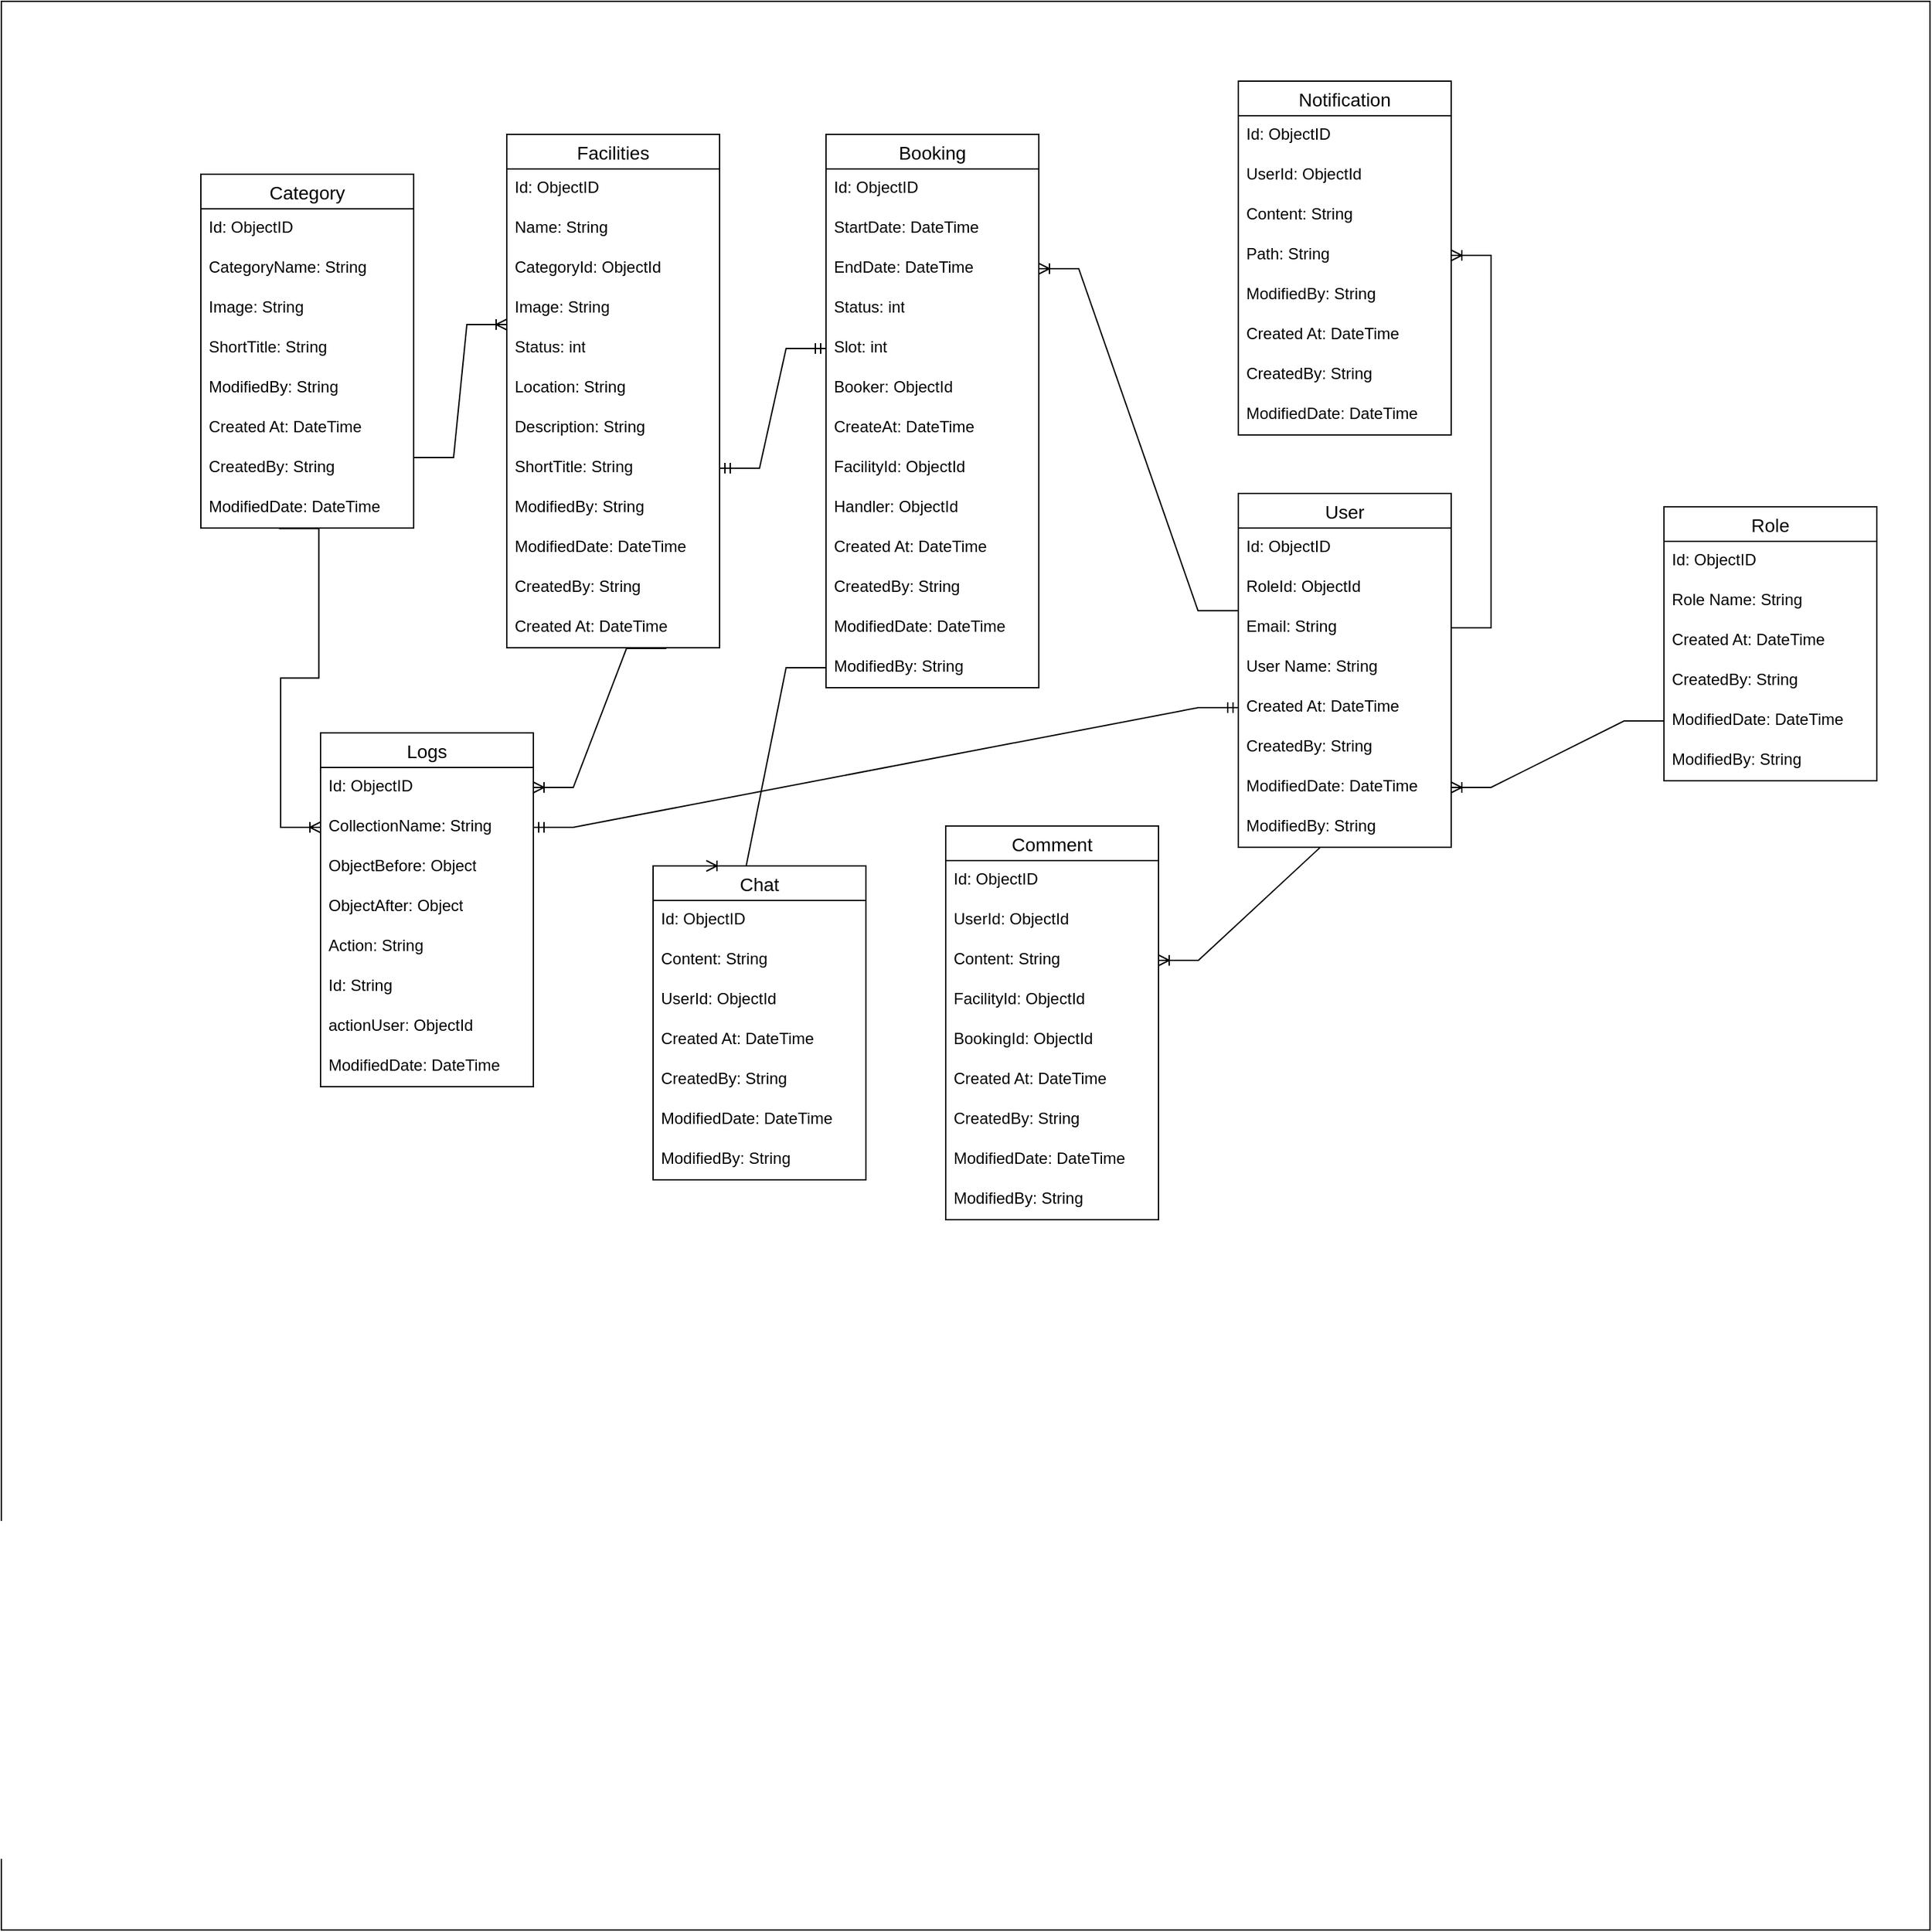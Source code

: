 <mxfile version="26.0.6">
  <diagram id="R2lEEEUBdFMjLlhIrx00" name="Page-1">
    <mxGraphModel dx="2843" dy="945" grid="1" gridSize="10" guides="1" tooltips="1" connect="1" arrows="1" fold="1" page="1" pageScale="1" pageWidth="850" pageHeight="1100" math="0" shadow="0" extFonts="Permanent Marker^https://fonts.googleapis.com/css?family=Permanent+Marker">
      <root>
        <mxCell id="0" />
        <mxCell id="1" parent="0" />
        <mxCell id="eG9_QWuZJ0kRAvOlz6QT-125" value="" style="whiteSpace=wrap;html=1;aspect=fixed;" vertex="1" parent="1">
          <mxGeometry x="-20" y="190" width="1450" height="1450" as="geometry" />
        </mxCell>
        <mxCell id="eG9_QWuZJ0kRAvOlz6QT-1" value="Category" style="swimlane;fontStyle=0;childLayout=stackLayout;horizontal=1;startSize=26;horizontalStack=0;resizeParent=1;resizeParentMax=0;resizeLast=0;collapsible=1;marginBottom=0;align=center;fontSize=14;" vertex="1" parent="1">
          <mxGeometry x="130" y="320" width="160" height="266" as="geometry" />
        </mxCell>
        <mxCell id="eG9_QWuZJ0kRAvOlz6QT-2" value="Id: ObjectID" style="text;strokeColor=none;fillColor=none;spacingLeft=4;spacingRight=4;overflow=hidden;rotatable=0;points=[[0,0.5],[1,0.5]];portConstraint=eastwest;fontSize=12;whiteSpace=wrap;html=1;" vertex="1" parent="eG9_QWuZJ0kRAvOlz6QT-1">
          <mxGeometry y="26" width="160" height="30" as="geometry" />
        </mxCell>
        <mxCell id="eG9_QWuZJ0kRAvOlz6QT-3" value="CategoryName: String" style="text;strokeColor=none;fillColor=none;spacingLeft=4;spacingRight=4;overflow=hidden;rotatable=0;points=[[0,0.5],[1,0.5]];portConstraint=eastwest;fontSize=12;whiteSpace=wrap;html=1;" vertex="1" parent="eG9_QWuZJ0kRAvOlz6QT-1">
          <mxGeometry y="56" width="160" height="30" as="geometry" />
        </mxCell>
        <mxCell id="eG9_QWuZJ0kRAvOlz6QT-4" value="Image: String" style="text;strokeColor=none;fillColor=none;spacingLeft=4;spacingRight=4;overflow=hidden;rotatable=0;points=[[0,0.5],[1,0.5]];portConstraint=eastwest;fontSize=12;whiteSpace=wrap;html=1;" vertex="1" parent="eG9_QWuZJ0kRAvOlz6QT-1">
          <mxGeometry y="86" width="160" height="30" as="geometry" />
        </mxCell>
        <mxCell id="eG9_QWuZJ0kRAvOlz6QT-5" value="ShortTitle: String" style="text;strokeColor=none;fillColor=none;spacingLeft=4;spacingRight=4;overflow=hidden;rotatable=0;points=[[0,0.5],[1,0.5]];portConstraint=eastwest;fontSize=12;whiteSpace=wrap;html=1;" vertex="1" parent="eG9_QWuZJ0kRAvOlz6QT-1">
          <mxGeometry y="116" width="160" height="30" as="geometry" />
        </mxCell>
        <mxCell id="eG9_QWuZJ0kRAvOlz6QT-6" value="ModifiedBy: String" style="text;strokeColor=none;fillColor=none;spacingLeft=4;spacingRight=4;overflow=hidden;rotatable=0;points=[[0,0.5],[1,0.5]];portConstraint=eastwest;fontSize=12;whiteSpace=wrap;html=1;" vertex="1" parent="eG9_QWuZJ0kRAvOlz6QT-1">
          <mxGeometry y="146" width="160" height="30" as="geometry" />
        </mxCell>
        <mxCell id="eG9_QWuZJ0kRAvOlz6QT-7" value="Created At: DateTime" style="text;strokeColor=none;fillColor=none;spacingLeft=4;spacingRight=4;overflow=hidden;rotatable=0;points=[[0,0.5],[1,0.5]];portConstraint=eastwest;fontSize=12;whiteSpace=wrap;html=1;" vertex="1" parent="eG9_QWuZJ0kRAvOlz6QT-1">
          <mxGeometry y="176" width="160" height="30" as="geometry" />
        </mxCell>
        <mxCell id="eG9_QWuZJ0kRAvOlz6QT-8" value="CreatedBy: String" style="text;strokeColor=none;fillColor=none;spacingLeft=4;spacingRight=4;overflow=hidden;rotatable=0;points=[[0,0.5],[1,0.5]];portConstraint=eastwest;fontSize=12;whiteSpace=wrap;html=1;" vertex="1" parent="eG9_QWuZJ0kRAvOlz6QT-1">
          <mxGeometry y="206" width="160" height="30" as="geometry" />
        </mxCell>
        <mxCell id="eG9_QWuZJ0kRAvOlz6QT-9" value="ModifiedDate: DateTime" style="text;strokeColor=none;fillColor=none;spacingLeft=4;spacingRight=4;overflow=hidden;rotatable=0;points=[[0,0.5],[1,0.5]];portConstraint=eastwest;fontSize=12;whiteSpace=wrap;html=1;" vertex="1" parent="eG9_QWuZJ0kRAvOlz6QT-1">
          <mxGeometry y="236" width="160" height="30" as="geometry" />
        </mxCell>
        <mxCell id="eG9_QWuZJ0kRAvOlz6QT-10" value="Facilities" style="swimlane;fontStyle=0;childLayout=stackLayout;horizontal=1;startSize=26;horizontalStack=0;resizeParent=1;resizeParentMax=0;resizeLast=0;collapsible=1;marginBottom=0;align=center;fontSize=14;" vertex="1" parent="1">
          <mxGeometry x="360" y="290" width="160" height="386" as="geometry" />
        </mxCell>
        <mxCell id="eG9_QWuZJ0kRAvOlz6QT-11" value="Id: ObjectID" style="text;strokeColor=none;fillColor=none;spacingLeft=4;spacingRight=4;overflow=hidden;rotatable=0;points=[[0,0.5],[1,0.5]];portConstraint=eastwest;fontSize=12;whiteSpace=wrap;html=1;" vertex="1" parent="eG9_QWuZJ0kRAvOlz6QT-10">
          <mxGeometry y="26" width="160" height="30" as="geometry" />
        </mxCell>
        <mxCell id="eG9_QWuZJ0kRAvOlz6QT-12" value="Name: String" style="text;strokeColor=none;fillColor=none;spacingLeft=4;spacingRight=4;overflow=hidden;rotatable=0;points=[[0,0.5],[1,0.5]];portConstraint=eastwest;fontSize=12;whiteSpace=wrap;html=1;" vertex="1" parent="eG9_QWuZJ0kRAvOlz6QT-10">
          <mxGeometry y="56" width="160" height="30" as="geometry" />
        </mxCell>
        <mxCell id="eG9_QWuZJ0kRAvOlz6QT-13" value="CategoryId: ObjectId" style="text;strokeColor=none;fillColor=none;spacingLeft=4;spacingRight=4;overflow=hidden;rotatable=0;points=[[0,0.5],[1,0.5]];portConstraint=eastwest;fontSize=12;whiteSpace=wrap;html=1;" vertex="1" parent="eG9_QWuZJ0kRAvOlz6QT-10">
          <mxGeometry y="86" width="160" height="30" as="geometry" />
        </mxCell>
        <mxCell id="eG9_QWuZJ0kRAvOlz6QT-14" value="Image: String" style="text;strokeColor=none;fillColor=none;spacingLeft=4;spacingRight=4;overflow=hidden;rotatable=0;points=[[0,0.5],[1,0.5]];portConstraint=eastwest;fontSize=12;whiteSpace=wrap;html=1;" vertex="1" parent="eG9_QWuZJ0kRAvOlz6QT-10">
          <mxGeometry y="116" width="160" height="30" as="geometry" />
        </mxCell>
        <mxCell id="eG9_QWuZJ0kRAvOlz6QT-15" value="Status: int" style="text;strokeColor=none;fillColor=none;spacingLeft=4;spacingRight=4;overflow=hidden;rotatable=0;points=[[0,0.5],[1,0.5]];portConstraint=eastwest;fontSize=12;whiteSpace=wrap;html=1;" vertex="1" parent="eG9_QWuZJ0kRAvOlz6QT-10">
          <mxGeometry y="146" width="160" height="30" as="geometry" />
        </mxCell>
        <mxCell id="eG9_QWuZJ0kRAvOlz6QT-16" value="Location: String" style="text;strokeColor=none;fillColor=none;spacingLeft=4;spacingRight=4;overflow=hidden;rotatable=0;points=[[0,0.5],[1,0.5]];portConstraint=eastwest;fontSize=12;whiteSpace=wrap;html=1;" vertex="1" parent="eG9_QWuZJ0kRAvOlz6QT-10">
          <mxGeometry y="176" width="160" height="30" as="geometry" />
        </mxCell>
        <mxCell id="eG9_QWuZJ0kRAvOlz6QT-17" value="Description: String" style="text;strokeColor=none;fillColor=none;spacingLeft=4;spacingRight=4;overflow=hidden;rotatable=0;points=[[0,0.5],[1,0.5]];portConstraint=eastwest;fontSize=12;whiteSpace=wrap;html=1;" vertex="1" parent="eG9_QWuZJ0kRAvOlz6QT-10">
          <mxGeometry y="206" width="160" height="30" as="geometry" />
        </mxCell>
        <mxCell id="eG9_QWuZJ0kRAvOlz6QT-18" value="ShortTitle: String" style="text;strokeColor=none;fillColor=none;spacingLeft=4;spacingRight=4;overflow=hidden;rotatable=0;points=[[0,0.5],[1,0.5]];portConstraint=eastwest;fontSize=12;whiteSpace=wrap;html=1;" vertex="1" parent="eG9_QWuZJ0kRAvOlz6QT-10">
          <mxGeometry y="236" width="160" height="30" as="geometry" />
        </mxCell>
        <mxCell id="eG9_QWuZJ0kRAvOlz6QT-19" value="ModifiedBy: String" style="text;strokeColor=none;fillColor=none;spacingLeft=4;spacingRight=4;overflow=hidden;rotatable=0;points=[[0,0.5],[1,0.5]];portConstraint=eastwest;fontSize=12;whiteSpace=wrap;html=1;" vertex="1" parent="eG9_QWuZJ0kRAvOlz6QT-10">
          <mxGeometry y="266" width="160" height="30" as="geometry" />
        </mxCell>
        <mxCell id="eG9_QWuZJ0kRAvOlz6QT-20" value="ModifiedDate: DateTime" style="text;strokeColor=none;fillColor=none;spacingLeft=4;spacingRight=4;overflow=hidden;rotatable=0;points=[[0,0.5],[1,0.5]];portConstraint=eastwest;fontSize=12;whiteSpace=wrap;html=1;" vertex="1" parent="eG9_QWuZJ0kRAvOlz6QT-10">
          <mxGeometry y="296" width="160" height="30" as="geometry" />
        </mxCell>
        <mxCell id="eG9_QWuZJ0kRAvOlz6QT-21" value="CreatedBy: String" style="text;strokeColor=none;fillColor=none;spacingLeft=4;spacingRight=4;overflow=hidden;rotatable=0;points=[[0,0.5],[1,0.5]];portConstraint=eastwest;fontSize=12;whiteSpace=wrap;html=1;" vertex="1" parent="eG9_QWuZJ0kRAvOlz6QT-10">
          <mxGeometry y="326" width="160" height="30" as="geometry" />
        </mxCell>
        <mxCell id="eG9_QWuZJ0kRAvOlz6QT-22" value="Created At: DateTime" style="text;strokeColor=none;fillColor=none;spacingLeft=4;spacingRight=4;overflow=hidden;rotatable=0;points=[[0,0.5],[1,0.5]];portConstraint=eastwest;fontSize=12;whiteSpace=wrap;html=1;" vertex="1" parent="eG9_QWuZJ0kRAvOlz6QT-10">
          <mxGeometry y="356" width="160" height="30" as="geometry" />
        </mxCell>
        <mxCell id="eG9_QWuZJ0kRAvOlz6QT-23" value="Booking" style="swimlane;fontStyle=0;childLayout=stackLayout;horizontal=1;startSize=26;horizontalStack=0;resizeParent=1;resizeParentMax=0;resizeLast=0;collapsible=1;marginBottom=0;align=center;fontSize=14;" vertex="1" parent="1">
          <mxGeometry x="600" y="290" width="160" height="416" as="geometry" />
        </mxCell>
        <mxCell id="eG9_QWuZJ0kRAvOlz6QT-24" value="Id: ObjectID" style="text;strokeColor=none;fillColor=none;spacingLeft=4;spacingRight=4;overflow=hidden;rotatable=0;points=[[0,0.5],[1,0.5]];portConstraint=eastwest;fontSize=12;whiteSpace=wrap;html=1;" vertex="1" parent="eG9_QWuZJ0kRAvOlz6QT-23">
          <mxGeometry y="26" width="160" height="30" as="geometry" />
        </mxCell>
        <mxCell id="eG9_QWuZJ0kRAvOlz6QT-25" value="StartDate: DateTime" style="text;strokeColor=none;fillColor=none;spacingLeft=4;spacingRight=4;overflow=hidden;rotatable=0;points=[[0,0.5],[1,0.5]];portConstraint=eastwest;fontSize=12;whiteSpace=wrap;html=1;" vertex="1" parent="eG9_QWuZJ0kRAvOlz6QT-23">
          <mxGeometry y="56" width="160" height="30" as="geometry" />
        </mxCell>
        <mxCell id="eG9_QWuZJ0kRAvOlz6QT-26" value="EndDate: DateTime" style="text;strokeColor=none;fillColor=none;spacingLeft=4;spacingRight=4;overflow=hidden;rotatable=0;points=[[0,0.5],[1,0.5]];portConstraint=eastwest;fontSize=12;whiteSpace=wrap;html=1;" vertex="1" parent="eG9_QWuZJ0kRAvOlz6QT-23">
          <mxGeometry y="86" width="160" height="30" as="geometry" />
        </mxCell>
        <mxCell id="eG9_QWuZJ0kRAvOlz6QT-28" value="Status: int" style="text;strokeColor=none;fillColor=none;spacingLeft=4;spacingRight=4;overflow=hidden;rotatable=0;points=[[0,0.5],[1,0.5]];portConstraint=eastwest;fontSize=12;whiteSpace=wrap;html=1;" vertex="1" parent="eG9_QWuZJ0kRAvOlz6QT-23">
          <mxGeometry y="116" width="160" height="30" as="geometry" />
        </mxCell>
        <mxCell id="eG9_QWuZJ0kRAvOlz6QT-29" value="Slot: int" style="text;strokeColor=none;fillColor=none;spacingLeft=4;spacingRight=4;overflow=hidden;rotatable=0;points=[[0,0.5],[1,0.5]];portConstraint=eastwest;fontSize=12;whiteSpace=wrap;html=1;" vertex="1" parent="eG9_QWuZJ0kRAvOlz6QT-23">
          <mxGeometry y="146" width="160" height="30" as="geometry" />
        </mxCell>
        <mxCell id="eG9_QWuZJ0kRAvOlz6QT-30" value="Booker: ObjectId" style="text;strokeColor=none;fillColor=none;spacingLeft=4;spacingRight=4;overflow=hidden;rotatable=0;points=[[0,0.5],[1,0.5]];portConstraint=eastwest;fontSize=12;whiteSpace=wrap;html=1;" vertex="1" parent="eG9_QWuZJ0kRAvOlz6QT-23">
          <mxGeometry y="176" width="160" height="30" as="geometry" />
        </mxCell>
        <mxCell id="eG9_QWuZJ0kRAvOlz6QT-31" value="CreateAt: DateTime" style="text;strokeColor=none;fillColor=none;spacingLeft=4;spacingRight=4;overflow=hidden;rotatable=0;points=[[0,0.5],[1,0.5]];portConstraint=eastwest;fontSize=12;whiteSpace=wrap;html=1;" vertex="1" parent="eG9_QWuZJ0kRAvOlz6QT-23">
          <mxGeometry y="206" width="160" height="30" as="geometry" />
        </mxCell>
        <mxCell id="eG9_QWuZJ0kRAvOlz6QT-32" value="FacilityId: ObjectId" style="text;strokeColor=none;fillColor=none;spacingLeft=4;spacingRight=4;overflow=hidden;rotatable=0;points=[[0,0.5],[1,0.5]];portConstraint=eastwest;fontSize=12;whiteSpace=wrap;html=1;" vertex="1" parent="eG9_QWuZJ0kRAvOlz6QT-23">
          <mxGeometry y="236" width="160" height="30" as="geometry" />
        </mxCell>
        <mxCell id="eG9_QWuZJ0kRAvOlz6QT-33" value="Handler: ObjectId" style="text;strokeColor=none;fillColor=none;spacingLeft=4;spacingRight=4;overflow=hidden;rotatable=0;points=[[0,0.5],[1,0.5]];portConstraint=eastwest;fontSize=12;whiteSpace=wrap;html=1;" vertex="1" parent="eG9_QWuZJ0kRAvOlz6QT-23">
          <mxGeometry y="266" width="160" height="30" as="geometry" />
        </mxCell>
        <mxCell id="eG9_QWuZJ0kRAvOlz6QT-35" value="Created At: DateTime" style="text;strokeColor=none;fillColor=none;spacingLeft=4;spacingRight=4;overflow=hidden;rotatable=0;points=[[0,0.5],[1,0.5]];portConstraint=eastwest;fontSize=12;whiteSpace=wrap;html=1;" vertex="1" parent="eG9_QWuZJ0kRAvOlz6QT-23">
          <mxGeometry y="296" width="160" height="30" as="geometry" />
        </mxCell>
        <mxCell id="eG9_QWuZJ0kRAvOlz6QT-36" value="CreatedBy: String" style="text;strokeColor=none;fillColor=none;spacingLeft=4;spacingRight=4;overflow=hidden;rotatable=0;points=[[0,0.5],[1,0.5]];portConstraint=eastwest;fontSize=12;whiteSpace=wrap;html=1;" vertex="1" parent="eG9_QWuZJ0kRAvOlz6QT-23">
          <mxGeometry y="326" width="160" height="30" as="geometry" />
        </mxCell>
        <mxCell id="eG9_QWuZJ0kRAvOlz6QT-37" value="ModifiedDate: DateTime" style="text;strokeColor=none;fillColor=none;spacingLeft=4;spacingRight=4;overflow=hidden;rotatable=0;points=[[0,0.5],[1,0.5]];portConstraint=eastwest;fontSize=12;whiteSpace=wrap;html=1;" vertex="1" parent="eG9_QWuZJ0kRAvOlz6QT-23">
          <mxGeometry y="356" width="160" height="30" as="geometry" />
        </mxCell>
        <mxCell id="eG9_QWuZJ0kRAvOlz6QT-38" value="ModifiedBy: String" style="text;strokeColor=none;fillColor=none;spacingLeft=4;spacingRight=4;overflow=hidden;rotatable=0;points=[[0,0.5],[1,0.5]];portConstraint=eastwest;fontSize=12;whiteSpace=wrap;html=1;" vertex="1" parent="eG9_QWuZJ0kRAvOlz6QT-23">
          <mxGeometry y="386" width="160" height="30" as="geometry" />
        </mxCell>
        <mxCell id="eG9_QWuZJ0kRAvOlz6QT-41" value="Notification" style="swimlane;fontStyle=0;childLayout=stackLayout;horizontal=1;startSize=26;horizontalStack=0;resizeParent=1;resizeParentMax=0;resizeLast=0;collapsible=1;marginBottom=0;align=center;fontSize=14;" vertex="1" parent="1">
          <mxGeometry x="910" y="250" width="160" height="266" as="geometry" />
        </mxCell>
        <mxCell id="eG9_QWuZJ0kRAvOlz6QT-42" value="Id: ObjectID" style="text;strokeColor=none;fillColor=none;spacingLeft=4;spacingRight=4;overflow=hidden;rotatable=0;points=[[0,0.5],[1,0.5]];portConstraint=eastwest;fontSize=12;whiteSpace=wrap;html=1;" vertex="1" parent="eG9_QWuZJ0kRAvOlz6QT-41">
          <mxGeometry y="26" width="160" height="30" as="geometry" />
        </mxCell>
        <mxCell id="eG9_QWuZJ0kRAvOlz6QT-43" value="UserId: ObjectId" style="text;strokeColor=none;fillColor=none;spacingLeft=4;spacingRight=4;overflow=hidden;rotatable=0;points=[[0,0.5],[1,0.5]];portConstraint=eastwest;fontSize=12;whiteSpace=wrap;html=1;" vertex="1" parent="eG9_QWuZJ0kRAvOlz6QT-41">
          <mxGeometry y="56" width="160" height="30" as="geometry" />
        </mxCell>
        <mxCell id="eG9_QWuZJ0kRAvOlz6QT-44" value="Content: String" style="text;strokeColor=none;fillColor=none;spacingLeft=4;spacingRight=4;overflow=hidden;rotatable=0;points=[[0,0.5],[1,0.5]];portConstraint=eastwest;fontSize=12;whiteSpace=wrap;html=1;" vertex="1" parent="eG9_QWuZJ0kRAvOlz6QT-41">
          <mxGeometry y="86" width="160" height="30" as="geometry" />
        </mxCell>
        <mxCell id="eG9_QWuZJ0kRAvOlz6QT-45" value="Path: String" style="text;strokeColor=none;fillColor=none;spacingLeft=4;spacingRight=4;overflow=hidden;rotatable=0;points=[[0,0.5],[1,0.5]];portConstraint=eastwest;fontSize=12;whiteSpace=wrap;html=1;" vertex="1" parent="eG9_QWuZJ0kRAvOlz6QT-41">
          <mxGeometry y="116" width="160" height="30" as="geometry" />
        </mxCell>
        <mxCell id="eG9_QWuZJ0kRAvOlz6QT-46" value="ModifiedBy: String" style="text;strokeColor=none;fillColor=none;spacingLeft=4;spacingRight=4;overflow=hidden;rotatable=0;points=[[0,0.5],[1,0.5]];portConstraint=eastwest;fontSize=12;whiteSpace=wrap;html=1;" vertex="1" parent="eG9_QWuZJ0kRAvOlz6QT-41">
          <mxGeometry y="146" width="160" height="30" as="geometry" />
        </mxCell>
        <mxCell id="eG9_QWuZJ0kRAvOlz6QT-47" value="Created At: DateTime" style="text;strokeColor=none;fillColor=none;spacingLeft=4;spacingRight=4;overflow=hidden;rotatable=0;points=[[0,0.5],[1,0.5]];portConstraint=eastwest;fontSize=12;whiteSpace=wrap;html=1;" vertex="1" parent="eG9_QWuZJ0kRAvOlz6QT-41">
          <mxGeometry y="176" width="160" height="30" as="geometry" />
        </mxCell>
        <mxCell id="eG9_QWuZJ0kRAvOlz6QT-48" value="CreatedBy: String" style="text;strokeColor=none;fillColor=none;spacingLeft=4;spacingRight=4;overflow=hidden;rotatable=0;points=[[0,0.5],[1,0.5]];portConstraint=eastwest;fontSize=12;whiteSpace=wrap;html=1;" vertex="1" parent="eG9_QWuZJ0kRAvOlz6QT-41">
          <mxGeometry y="206" width="160" height="30" as="geometry" />
        </mxCell>
        <mxCell id="eG9_QWuZJ0kRAvOlz6QT-49" value="ModifiedDate: DateTime" style="text;strokeColor=none;fillColor=none;spacingLeft=4;spacingRight=4;overflow=hidden;rotatable=0;points=[[0,0.5],[1,0.5]];portConstraint=eastwest;fontSize=12;whiteSpace=wrap;html=1;" vertex="1" parent="eG9_QWuZJ0kRAvOlz6QT-41">
          <mxGeometry y="236" width="160" height="30" as="geometry" />
        </mxCell>
        <mxCell id="eG9_QWuZJ0kRAvOlz6QT-50" value="User" style="swimlane;fontStyle=0;childLayout=stackLayout;horizontal=1;startSize=26;horizontalStack=0;resizeParent=1;resizeParentMax=0;resizeLast=0;collapsible=1;marginBottom=0;align=center;fontSize=14;" vertex="1" parent="1">
          <mxGeometry x="910" y="560" width="160" height="266" as="geometry" />
        </mxCell>
        <mxCell id="eG9_QWuZJ0kRAvOlz6QT-51" value="Id: ObjectID" style="text;strokeColor=none;fillColor=none;spacingLeft=4;spacingRight=4;overflow=hidden;rotatable=0;points=[[0,0.5],[1,0.5]];portConstraint=eastwest;fontSize=12;whiteSpace=wrap;html=1;" vertex="1" parent="eG9_QWuZJ0kRAvOlz6QT-50">
          <mxGeometry y="26" width="160" height="30" as="geometry" />
        </mxCell>
        <mxCell id="eG9_QWuZJ0kRAvOlz6QT-52" value="RoleId: ObjectId" style="text;strokeColor=none;fillColor=none;spacingLeft=4;spacingRight=4;overflow=hidden;rotatable=0;points=[[0,0.5],[1,0.5]];portConstraint=eastwest;fontSize=12;whiteSpace=wrap;html=1;" vertex="1" parent="eG9_QWuZJ0kRAvOlz6QT-50">
          <mxGeometry y="56" width="160" height="30" as="geometry" />
        </mxCell>
        <mxCell id="eG9_QWuZJ0kRAvOlz6QT-53" value="Email: String" style="text;strokeColor=none;fillColor=none;spacingLeft=4;spacingRight=4;overflow=hidden;rotatable=0;points=[[0,0.5],[1,0.5]];portConstraint=eastwest;fontSize=12;whiteSpace=wrap;html=1;" vertex="1" parent="eG9_QWuZJ0kRAvOlz6QT-50">
          <mxGeometry y="86" width="160" height="30" as="geometry" />
        </mxCell>
        <mxCell id="eG9_QWuZJ0kRAvOlz6QT-54" value="User Name: String" style="text;strokeColor=none;fillColor=none;spacingLeft=4;spacingRight=4;overflow=hidden;rotatable=0;points=[[0,0.5],[1,0.5]];portConstraint=eastwest;fontSize=12;whiteSpace=wrap;html=1;" vertex="1" parent="eG9_QWuZJ0kRAvOlz6QT-50">
          <mxGeometry y="116" width="160" height="30" as="geometry" />
        </mxCell>
        <mxCell id="eG9_QWuZJ0kRAvOlz6QT-60" value="Created At: DateTime" style="text;strokeColor=none;fillColor=none;spacingLeft=4;spacingRight=4;overflow=hidden;rotatable=0;points=[[0,0.5],[1,0.5]];portConstraint=eastwest;fontSize=12;whiteSpace=wrap;html=1;" vertex="1" parent="eG9_QWuZJ0kRAvOlz6QT-50">
          <mxGeometry y="146" width="160" height="30" as="geometry" />
        </mxCell>
        <mxCell id="eG9_QWuZJ0kRAvOlz6QT-61" value="CreatedBy: String" style="text;strokeColor=none;fillColor=none;spacingLeft=4;spacingRight=4;overflow=hidden;rotatable=0;points=[[0,0.5],[1,0.5]];portConstraint=eastwest;fontSize=12;whiteSpace=wrap;html=1;" vertex="1" parent="eG9_QWuZJ0kRAvOlz6QT-50">
          <mxGeometry y="176" width="160" height="30" as="geometry" />
        </mxCell>
        <mxCell id="eG9_QWuZJ0kRAvOlz6QT-62" value="ModifiedDate: DateTime" style="text;strokeColor=none;fillColor=none;spacingLeft=4;spacingRight=4;overflow=hidden;rotatable=0;points=[[0,0.5],[1,0.5]];portConstraint=eastwest;fontSize=12;whiteSpace=wrap;html=1;" vertex="1" parent="eG9_QWuZJ0kRAvOlz6QT-50">
          <mxGeometry y="206" width="160" height="30" as="geometry" />
        </mxCell>
        <mxCell id="eG9_QWuZJ0kRAvOlz6QT-63" value="ModifiedBy: String" style="text;strokeColor=none;fillColor=none;spacingLeft=4;spacingRight=4;overflow=hidden;rotatable=0;points=[[0,0.5],[1,0.5]];portConstraint=eastwest;fontSize=12;whiteSpace=wrap;html=1;" vertex="1" parent="eG9_QWuZJ0kRAvOlz6QT-50">
          <mxGeometry y="236" width="160" height="30" as="geometry" />
        </mxCell>
        <mxCell id="eG9_QWuZJ0kRAvOlz6QT-64" value="Role" style="swimlane;fontStyle=0;childLayout=stackLayout;horizontal=1;startSize=26;horizontalStack=0;resizeParent=1;resizeParentMax=0;resizeLast=0;collapsible=1;marginBottom=0;align=center;fontSize=14;" vertex="1" parent="1">
          <mxGeometry x="1230" y="570" width="160" height="206" as="geometry" />
        </mxCell>
        <mxCell id="eG9_QWuZJ0kRAvOlz6QT-65" value="Id: ObjectID" style="text;strokeColor=none;fillColor=none;spacingLeft=4;spacingRight=4;overflow=hidden;rotatable=0;points=[[0,0.5],[1,0.5]];portConstraint=eastwest;fontSize=12;whiteSpace=wrap;html=1;" vertex="1" parent="eG9_QWuZJ0kRAvOlz6QT-64">
          <mxGeometry y="26" width="160" height="30" as="geometry" />
        </mxCell>
        <mxCell id="eG9_QWuZJ0kRAvOlz6QT-66" value="Role Name: String" style="text;strokeColor=none;fillColor=none;spacingLeft=4;spacingRight=4;overflow=hidden;rotatable=0;points=[[0,0.5],[1,0.5]];portConstraint=eastwest;fontSize=12;whiteSpace=wrap;html=1;" vertex="1" parent="eG9_QWuZJ0kRAvOlz6QT-64">
          <mxGeometry y="56" width="160" height="30" as="geometry" />
        </mxCell>
        <mxCell id="eG9_QWuZJ0kRAvOlz6QT-69" value="Created At: DateTime" style="text;strokeColor=none;fillColor=none;spacingLeft=4;spacingRight=4;overflow=hidden;rotatable=0;points=[[0,0.5],[1,0.5]];portConstraint=eastwest;fontSize=12;whiteSpace=wrap;html=1;" vertex="1" parent="eG9_QWuZJ0kRAvOlz6QT-64">
          <mxGeometry y="86" width="160" height="30" as="geometry" />
        </mxCell>
        <mxCell id="eG9_QWuZJ0kRAvOlz6QT-70" value="CreatedBy: String" style="text;strokeColor=none;fillColor=none;spacingLeft=4;spacingRight=4;overflow=hidden;rotatable=0;points=[[0,0.5],[1,0.5]];portConstraint=eastwest;fontSize=12;whiteSpace=wrap;html=1;" vertex="1" parent="eG9_QWuZJ0kRAvOlz6QT-64">
          <mxGeometry y="116" width="160" height="30" as="geometry" />
        </mxCell>
        <mxCell id="eG9_QWuZJ0kRAvOlz6QT-71" value="ModifiedDate: DateTime" style="text;strokeColor=none;fillColor=none;spacingLeft=4;spacingRight=4;overflow=hidden;rotatable=0;points=[[0,0.5],[1,0.5]];portConstraint=eastwest;fontSize=12;whiteSpace=wrap;html=1;" vertex="1" parent="eG9_QWuZJ0kRAvOlz6QT-64">
          <mxGeometry y="146" width="160" height="30" as="geometry" />
        </mxCell>
        <mxCell id="eG9_QWuZJ0kRAvOlz6QT-72" value="ModifiedBy: String" style="text;strokeColor=none;fillColor=none;spacingLeft=4;spacingRight=4;overflow=hidden;rotatable=0;points=[[0,0.5],[1,0.5]];portConstraint=eastwest;fontSize=12;whiteSpace=wrap;html=1;" vertex="1" parent="eG9_QWuZJ0kRAvOlz6QT-64">
          <mxGeometry y="176" width="160" height="30" as="geometry" />
        </mxCell>
        <mxCell id="eG9_QWuZJ0kRAvOlz6QT-81" value="Chat" style="swimlane;fontStyle=0;childLayout=stackLayout;horizontal=1;startSize=26;horizontalStack=0;resizeParent=1;resizeParentMax=0;resizeLast=0;collapsible=1;marginBottom=0;align=center;fontSize=14;" vertex="1" parent="1">
          <mxGeometry x="470" y="840" width="160" height="236" as="geometry" />
        </mxCell>
        <mxCell id="eG9_QWuZJ0kRAvOlz6QT-82" value="Id: ObjectID" style="text;strokeColor=none;fillColor=none;spacingLeft=4;spacingRight=4;overflow=hidden;rotatable=0;points=[[0,0.5],[1,0.5]];portConstraint=eastwest;fontSize=12;whiteSpace=wrap;html=1;" vertex="1" parent="eG9_QWuZJ0kRAvOlz6QT-81">
          <mxGeometry y="26" width="160" height="30" as="geometry" />
        </mxCell>
        <mxCell id="eG9_QWuZJ0kRAvOlz6QT-83" value="Content: String" style="text;strokeColor=none;fillColor=none;spacingLeft=4;spacingRight=4;overflow=hidden;rotatable=0;points=[[0,0.5],[1,0.5]];portConstraint=eastwest;fontSize=12;whiteSpace=wrap;html=1;" vertex="1" parent="eG9_QWuZJ0kRAvOlz6QT-81">
          <mxGeometry y="56" width="160" height="30" as="geometry" />
        </mxCell>
        <mxCell id="eG9_QWuZJ0kRAvOlz6QT-84" value="UserId: ObjectId" style="text;strokeColor=none;fillColor=none;spacingLeft=4;spacingRight=4;overflow=hidden;rotatable=0;points=[[0,0.5],[1,0.5]];portConstraint=eastwest;fontSize=12;whiteSpace=wrap;html=1;" vertex="1" parent="eG9_QWuZJ0kRAvOlz6QT-81">
          <mxGeometry y="86" width="160" height="30" as="geometry" />
        </mxCell>
        <mxCell id="eG9_QWuZJ0kRAvOlz6QT-86" value="Created At: DateTime" style="text;strokeColor=none;fillColor=none;spacingLeft=4;spacingRight=4;overflow=hidden;rotatable=0;points=[[0,0.5],[1,0.5]];portConstraint=eastwest;fontSize=12;whiteSpace=wrap;html=1;" vertex="1" parent="eG9_QWuZJ0kRAvOlz6QT-81">
          <mxGeometry y="116" width="160" height="30" as="geometry" />
        </mxCell>
        <mxCell id="eG9_QWuZJ0kRAvOlz6QT-87" value="CreatedBy: String" style="text;strokeColor=none;fillColor=none;spacingLeft=4;spacingRight=4;overflow=hidden;rotatable=0;points=[[0,0.5],[1,0.5]];portConstraint=eastwest;fontSize=12;whiteSpace=wrap;html=1;" vertex="1" parent="eG9_QWuZJ0kRAvOlz6QT-81">
          <mxGeometry y="146" width="160" height="30" as="geometry" />
        </mxCell>
        <mxCell id="eG9_QWuZJ0kRAvOlz6QT-88" value="ModifiedDate: DateTime" style="text;strokeColor=none;fillColor=none;spacingLeft=4;spacingRight=4;overflow=hidden;rotatable=0;points=[[0,0.5],[1,0.5]];portConstraint=eastwest;fontSize=12;whiteSpace=wrap;html=1;" vertex="1" parent="eG9_QWuZJ0kRAvOlz6QT-81">
          <mxGeometry y="176" width="160" height="30" as="geometry" />
        </mxCell>
        <mxCell id="eG9_QWuZJ0kRAvOlz6QT-89" value="ModifiedBy: String" style="text;strokeColor=none;fillColor=none;spacingLeft=4;spacingRight=4;overflow=hidden;rotatable=0;points=[[0,0.5],[1,0.5]];portConstraint=eastwest;fontSize=12;whiteSpace=wrap;html=1;" vertex="1" parent="eG9_QWuZJ0kRAvOlz6QT-81">
          <mxGeometry y="206" width="160" height="30" as="geometry" />
        </mxCell>
        <mxCell id="eG9_QWuZJ0kRAvOlz6QT-90" value="Comment" style="swimlane;fontStyle=0;childLayout=stackLayout;horizontal=1;startSize=26;horizontalStack=0;resizeParent=1;resizeParentMax=0;resizeLast=0;collapsible=1;marginBottom=0;align=center;fontSize=14;" vertex="1" parent="1">
          <mxGeometry x="690" y="810" width="160" height="296" as="geometry" />
        </mxCell>
        <mxCell id="eG9_QWuZJ0kRAvOlz6QT-91" value="Id: ObjectID" style="text;strokeColor=none;fillColor=none;spacingLeft=4;spacingRight=4;overflow=hidden;rotatable=0;points=[[0,0.5],[1,0.5]];portConstraint=eastwest;fontSize=12;whiteSpace=wrap;html=1;" vertex="1" parent="eG9_QWuZJ0kRAvOlz6QT-90">
          <mxGeometry y="26" width="160" height="30" as="geometry" />
        </mxCell>
        <mxCell id="eG9_QWuZJ0kRAvOlz6QT-92" value="UserId: ObjectId" style="text;strokeColor=none;fillColor=none;spacingLeft=4;spacingRight=4;overflow=hidden;rotatable=0;points=[[0,0.5],[1,0.5]];portConstraint=eastwest;fontSize=12;whiteSpace=wrap;html=1;" vertex="1" parent="eG9_QWuZJ0kRAvOlz6QT-90">
          <mxGeometry y="56" width="160" height="30" as="geometry" />
        </mxCell>
        <mxCell id="eG9_QWuZJ0kRAvOlz6QT-93" value="Content: String" style="text;strokeColor=none;fillColor=none;spacingLeft=4;spacingRight=4;overflow=hidden;rotatable=0;points=[[0,0.5],[1,0.5]];portConstraint=eastwest;fontSize=12;whiteSpace=wrap;html=1;" vertex="1" parent="eG9_QWuZJ0kRAvOlz6QT-90">
          <mxGeometry y="86" width="160" height="30" as="geometry" />
        </mxCell>
        <mxCell id="eG9_QWuZJ0kRAvOlz6QT-94" value="FacilityId: ObjectId" style="text;strokeColor=none;fillColor=none;spacingLeft=4;spacingRight=4;overflow=hidden;rotatable=0;points=[[0,0.5],[1,0.5]];portConstraint=eastwest;fontSize=12;whiteSpace=wrap;html=1;" vertex="1" parent="eG9_QWuZJ0kRAvOlz6QT-90">
          <mxGeometry y="116" width="160" height="30" as="geometry" />
        </mxCell>
        <mxCell id="eG9_QWuZJ0kRAvOlz6QT-95" value="BookingId: ObjectId" style="text;strokeColor=none;fillColor=none;spacingLeft=4;spacingRight=4;overflow=hidden;rotatable=0;points=[[0,0.5],[1,0.5]];portConstraint=eastwest;fontSize=12;whiteSpace=wrap;html=1;" vertex="1" parent="eG9_QWuZJ0kRAvOlz6QT-90">
          <mxGeometry y="146" width="160" height="30" as="geometry" />
        </mxCell>
        <mxCell id="eG9_QWuZJ0kRAvOlz6QT-100" value="Created At: DateTime" style="text;strokeColor=none;fillColor=none;spacingLeft=4;spacingRight=4;overflow=hidden;rotatable=0;points=[[0,0.5],[1,0.5]];portConstraint=eastwest;fontSize=12;whiteSpace=wrap;html=1;" vertex="1" parent="eG9_QWuZJ0kRAvOlz6QT-90">
          <mxGeometry y="176" width="160" height="30" as="geometry" />
        </mxCell>
        <mxCell id="eG9_QWuZJ0kRAvOlz6QT-101" value="CreatedBy: String" style="text;strokeColor=none;fillColor=none;spacingLeft=4;spacingRight=4;overflow=hidden;rotatable=0;points=[[0,0.5],[1,0.5]];portConstraint=eastwest;fontSize=12;whiteSpace=wrap;html=1;" vertex="1" parent="eG9_QWuZJ0kRAvOlz6QT-90">
          <mxGeometry y="206" width="160" height="30" as="geometry" />
        </mxCell>
        <mxCell id="eG9_QWuZJ0kRAvOlz6QT-102" value="ModifiedDate: DateTime" style="text;strokeColor=none;fillColor=none;spacingLeft=4;spacingRight=4;overflow=hidden;rotatable=0;points=[[0,0.5],[1,0.5]];portConstraint=eastwest;fontSize=12;whiteSpace=wrap;html=1;" vertex="1" parent="eG9_QWuZJ0kRAvOlz6QT-90">
          <mxGeometry y="236" width="160" height="30" as="geometry" />
        </mxCell>
        <mxCell id="eG9_QWuZJ0kRAvOlz6QT-103" value="ModifiedBy: String" style="text;strokeColor=none;fillColor=none;spacingLeft=4;spacingRight=4;overflow=hidden;rotatable=0;points=[[0,0.5],[1,0.5]];portConstraint=eastwest;fontSize=12;whiteSpace=wrap;html=1;" vertex="1" parent="eG9_QWuZJ0kRAvOlz6QT-90">
          <mxGeometry y="266" width="160" height="30" as="geometry" />
        </mxCell>
        <mxCell id="eG9_QWuZJ0kRAvOlz6QT-104" value="Logs" style="swimlane;fontStyle=0;childLayout=stackLayout;horizontal=1;startSize=26;horizontalStack=0;resizeParent=1;resizeParentMax=0;resizeLast=0;collapsible=1;marginBottom=0;align=center;fontSize=14;" vertex="1" parent="1">
          <mxGeometry x="220" y="740" width="160" height="266" as="geometry" />
        </mxCell>
        <mxCell id="eG9_QWuZJ0kRAvOlz6QT-105" value="Id: ObjectID" style="text;strokeColor=none;fillColor=none;spacingLeft=4;spacingRight=4;overflow=hidden;rotatable=0;points=[[0,0.5],[1,0.5]];portConstraint=eastwest;fontSize=12;whiteSpace=wrap;html=1;" vertex="1" parent="eG9_QWuZJ0kRAvOlz6QT-104">
          <mxGeometry y="26" width="160" height="30" as="geometry" />
        </mxCell>
        <mxCell id="eG9_QWuZJ0kRAvOlz6QT-106" value="CollectionName: String" style="text;strokeColor=none;fillColor=none;spacingLeft=4;spacingRight=4;overflow=hidden;rotatable=0;points=[[0,0.5],[1,0.5]];portConstraint=eastwest;fontSize=12;whiteSpace=wrap;html=1;" vertex="1" parent="eG9_QWuZJ0kRAvOlz6QT-104">
          <mxGeometry y="56" width="160" height="30" as="geometry" />
        </mxCell>
        <mxCell id="eG9_QWuZJ0kRAvOlz6QT-107" value="ObjectBefore: Object" style="text;strokeColor=none;fillColor=none;spacingLeft=4;spacingRight=4;overflow=hidden;rotatable=0;points=[[0,0.5],[1,0.5]];portConstraint=eastwest;fontSize=12;whiteSpace=wrap;html=1;" vertex="1" parent="eG9_QWuZJ0kRAvOlz6QT-104">
          <mxGeometry y="86" width="160" height="30" as="geometry" />
        </mxCell>
        <mxCell id="eG9_QWuZJ0kRAvOlz6QT-108" value="ObjectAfter: Object" style="text;strokeColor=none;fillColor=none;spacingLeft=4;spacingRight=4;overflow=hidden;rotatable=0;points=[[0,0.5],[1,0.5]];portConstraint=eastwest;fontSize=12;whiteSpace=wrap;html=1;" vertex="1" parent="eG9_QWuZJ0kRAvOlz6QT-104">
          <mxGeometry y="116" width="160" height="30" as="geometry" />
        </mxCell>
        <mxCell id="eG9_QWuZJ0kRAvOlz6QT-109" value="Action: String" style="text;strokeColor=none;fillColor=none;spacingLeft=4;spacingRight=4;overflow=hidden;rotatable=0;points=[[0,0.5],[1,0.5]];portConstraint=eastwest;fontSize=12;whiteSpace=wrap;html=1;" vertex="1" parent="eG9_QWuZJ0kRAvOlz6QT-104">
          <mxGeometry y="146" width="160" height="30" as="geometry" />
        </mxCell>
        <mxCell id="eG9_QWuZJ0kRAvOlz6QT-110" value="Id: String" style="text;strokeColor=none;fillColor=none;spacingLeft=4;spacingRight=4;overflow=hidden;rotatable=0;points=[[0,0.5],[1,0.5]];portConstraint=eastwest;fontSize=12;whiteSpace=wrap;html=1;" vertex="1" parent="eG9_QWuZJ0kRAvOlz6QT-104">
          <mxGeometry y="176" width="160" height="30" as="geometry" />
        </mxCell>
        <mxCell id="eG9_QWuZJ0kRAvOlz6QT-111" value="actionUser: ObjectId" style="text;strokeColor=none;fillColor=none;spacingLeft=4;spacingRight=4;overflow=hidden;rotatable=0;points=[[0,0.5],[1,0.5]];portConstraint=eastwest;fontSize=12;whiteSpace=wrap;html=1;" vertex="1" parent="eG9_QWuZJ0kRAvOlz6QT-104">
          <mxGeometry y="206" width="160" height="30" as="geometry" />
        </mxCell>
        <mxCell id="eG9_QWuZJ0kRAvOlz6QT-112" value="ModifiedDate: DateTime" style="text;strokeColor=none;fillColor=none;spacingLeft=4;spacingRight=4;overflow=hidden;rotatable=0;points=[[0,0.5],[1,0.5]];portConstraint=eastwest;fontSize=12;whiteSpace=wrap;html=1;" vertex="1" parent="eG9_QWuZJ0kRAvOlz6QT-104">
          <mxGeometry y="236" width="160" height="30" as="geometry" />
        </mxCell>
        <mxCell id="eG9_QWuZJ0kRAvOlz6QT-114" value="" style="edgeStyle=entityRelationEdgeStyle;fontSize=12;html=1;endArrow=ERoneToMany;rounded=0;" edge="1" parent="1">
          <mxGeometry width="100" height="100" relative="1" as="geometry">
            <mxPoint x="290" y="533" as="sourcePoint" />
            <mxPoint x="360" y="433" as="targetPoint" />
          </mxGeometry>
        </mxCell>
        <mxCell id="eG9_QWuZJ0kRAvOlz6QT-116" value="" style="edgeStyle=entityRelationEdgeStyle;fontSize=12;html=1;endArrow=ERoneToMany;rounded=0;entryX=1;entryY=0.5;entryDx=0;entryDy=0;exitX=-0.002;exitY=0.071;exitDx=0;exitDy=0;exitPerimeter=0;" edge="1" parent="1" source="eG9_QWuZJ0kRAvOlz6QT-53" target="eG9_QWuZJ0kRAvOlz6QT-26">
          <mxGeometry width="100" height="100" relative="1" as="geometry">
            <mxPoint x="800" y="480" as="sourcePoint" />
            <mxPoint x="870" y="380" as="targetPoint" />
          </mxGeometry>
        </mxCell>
        <mxCell id="eG9_QWuZJ0kRAvOlz6QT-117" value="" style="edgeStyle=entityRelationEdgeStyle;fontSize=12;html=1;endArrow=ERoneToMany;rounded=0;entryX=1;entryY=0.5;entryDx=0;entryDy=0;exitX=1;exitY=0.5;exitDx=0;exitDy=0;" edge="1" parent="1" source="eG9_QWuZJ0kRAvOlz6QT-53" target="eG9_QWuZJ0kRAvOlz6QT-45">
          <mxGeometry width="100" height="100" relative="1" as="geometry">
            <mxPoint x="920" y="658" as="sourcePoint" />
            <mxPoint x="770" y="401" as="targetPoint" />
          </mxGeometry>
        </mxCell>
        <mxCell id="eG9_QWuZJ0kRAvOlz6QT-118" value="" style="edgeStyle=entityRelationEdgeStyle;fontSize=12;html=1;endArrow=ERoneToMany;rounded=0;entryX=1;entryY=0.5;entryDx=0;entryDy=0;exitX=0;exitY=0.5;exitDx=0;exitDy=0;" edge="1" parent="1" source="eG9_QWuZJ0kRAvOlz6QT-71" target="eG9_QWuZJ0kRAvOlz6QT-62">
          <mxGeometry width="100" height="100" relative="1" as="geometry">
            <mxPoint x="1120" y="760" as="sourcePoint" />
            <mxPoint x="1220" y="660" as="targetPoint" />
          </mxGeometry>
        </mxCell>
        <mxCell id="eG9_QWuZJ0kRAvOlz6QT-119" value="" style="edgeStyle=entityRelationEdgeStyle;fontSize=12;html=1;endArrow=ERmandOne;startArrow=ERmandOne;rounded=0;entryX=0;entryY=0.5;entryDx=0;entryDy=0;exitX=1;exitY=0.5;exitDx=0;exitDy=0;" edge="1" parent="1" source="eG9_QWuZJ0kRAvOlz6QT-106" target="eG9_QWuZJ0kRAvOlz6QT-60">
          <mxGeometry width="100" height="100" relative="1" as="geometry">
            <mxPoint x="360" y="890" as="sourcePoint" />
            <mxPoint x="460" y="790" as="targetPoint" />
            <Array as="points">
              <mxPoint x="410" y="730" />
              <mxPoint x="500" y="760" />
            </Array>
          </mxGeometry>
        </mxCell>
        <mxCell id="eG9_QWuZJ0kRAvOlz6QT-120" value="" style="edgeStyle=entityRelationEdgeStyle;fontSize=12;html=1;endArrow=ERoneToMany;rounded=0;entryX=0;entryY=0.5;entryDx=0;entryDy=0;exitX=0.367;exitY=1.013;exitDx=0;exitDy=0;exitPerimeter=0;" edge="1" parent="1" source="eG9_QWuZJ0kRAvOlz6QT-9" target="eG9_QWuZJ0kRAvOlz6QT-106">
          <mxGeometry width="100" height="100" relative="1" as="geometry">
            <mxPoint x="210" y="610" as="sourcePoint" />
            <mxPoint x="470" y="740" as="targetPoint" />
            <Array as="points">
              <mxPoint x="190" y="630" />
              <mxPoint x="110" y="730" />
              <mxPoint x="200" y="640" />
              <mxPoint x="120" y="700" />
              <mxPoint x="60" y="720" />
              <mxPoint x="100" y="680" />
            </Array>
          </mxGeometry>
        </mxCell>
        <mxCell id="eG9_QWuZJ0kRAvOlz6QT-121" value="" style="edgeStyle=entityRelationEdgeStyle;fontSize=12;html=1;endArrow=ERoneToMany;rounded=0;exitX=0.75;exitY=1.018;exitDx=0;exitDy=0;exitPerimeter=0;entryX=1;entryY=0.5;entryDx=0;entryDy=0;" edge="1" parent="1" source="eG9_QWuZJ0kRAvOlz6QT-22" target="eG9_QWuZJ0kRAvOlz6QT-105">
          <mxGeometry width="100" height="100" relative="1" as="geometry">
            <mxPoint x="400" y="840" as="sourcePoint" />
            <mxPoint x="500" y="740" as="targetPoint" />
          </mxGeometry>
        </mxCell>
        <mxCell id="eG9_QWuZJ0kRAvOlz6QT-122" value="" style="edgeStyle=entityRelationEdgeStyle;fontSize=12;html=1;endArrow=ERoneToMany;rounded=0;exitX=0;exitY=0.5;exitDx=0;exitDy=0;entryX=0.25;entryY=0;entryDx=0;entryDy=0;" edge="1" parent="1" source="eG9_QWuZJ0kRAvOlz6QT-38" target="eG9_QWuZJ0kRAvOlz6QT-81">
          <mxGeometry width="100" height="100" relative="1" as="geometry">
            <mxPoint x="470" y="850" as="sourcePoint" />
            <mxPoint x="570" y="750" as="targetPoint" />
          </mxGeometry>
        </mxCell>
        <mxCell id="eG9_QWuZJ0kRAvOlz6QT-123" value="" style="edgeStyle=entityRelationEdgeStyle;fontSize=12;html=1;endArrow=ERoneToMany;rounded=0;exitX=0.573;exitY=0.998;exitDx=0;exitDy=0;exitPerimeter=0;entryX=1;entryY=0.5;entryDx=0;entryDy=0;" edge="1" parent="1" source="eG9_QWuZJ0kRAvOlz6QT-63" target="eG9_QWuZJ0kRAvOlz6QT-93">
          <mxGeometry width="100" height="100" relative="1" as="geometry">
            <mxPoint x="930" y="1000" as="sourcePoint" />
            <mxPoint x="1030" y="900" as="targetPoint" />
          </mxGeometry>
        </mxCell>
        <mxCell id="eG9_QWuZJ0kRAvOlz6QT-124" value="" style="edgeStyle=entityRelationEdgeStyle;fontSize=12;html=1;endArrow=ERmandOne;startArrow=ERmandOne;rounded=0;entryX=0;entryY=0.5;entryDx=0;entryDy=0;exitX=1;exitY=0.5;exitDx=0;exitDy=0;" edge="1" parent="1" source="eG9_QWuZJ0kRAvOlz6QT-18" target="eG9_QWuZJ0kRAvOlz6QT-29">
          <mxGeometry width="100" height="100" relative="1" as="geometry">
            <mxPoint x="510" y="540" as="sourcePoint" />
            <mxPoint x="610" y="440" as="targetPoint" />
          </mxGeometry>
        </mxCell>
      </root>
    </mxGraphModel>
  </diagram>
</mxfile>
